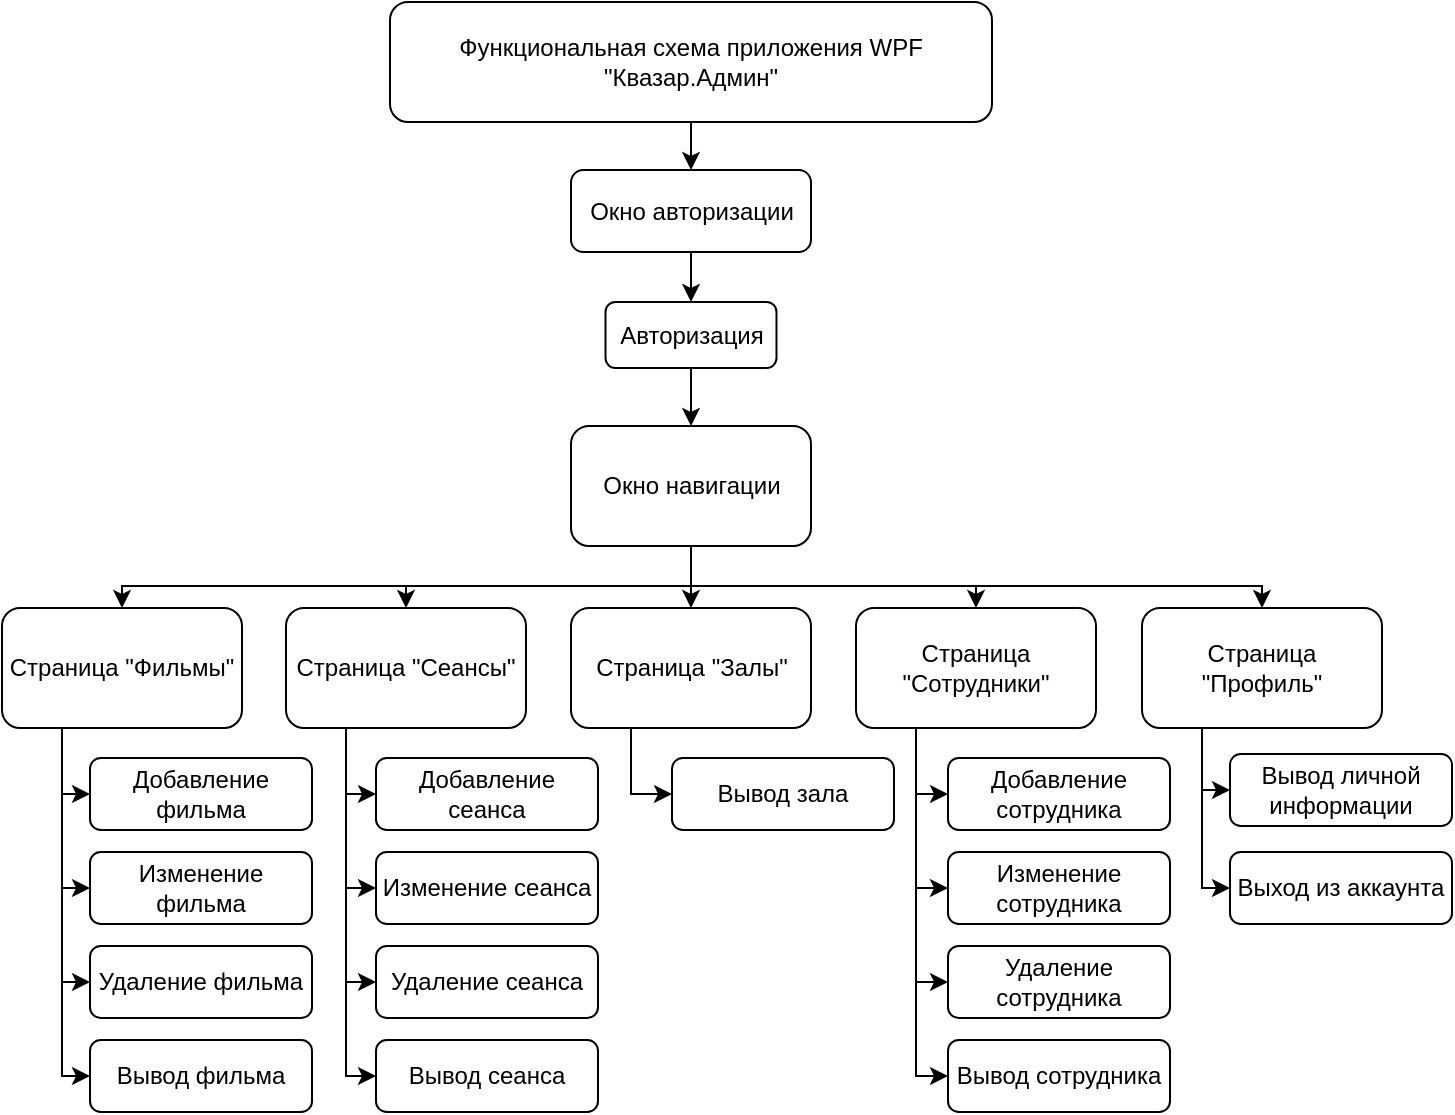 <mxfile version="24.4.4" type="device">
  <diagram name="Страница — 1" id="Oq_OT-j7oiayGBt7ROjn">
    <mxGraphModel dx="1050" dy="654" grid="0" gridSize="10" guides="1" tooltips="1" connect="1" arrows="1" fold="1" page="0" pageScale="1" pageWidth="827" pageHeight="1169" math="0" shadow="0">
      <root>
        <mxCell id="0" />
        <mxCell id="1" parent="0" />
        <mxCell id="HWkib-oj6WVOyAymEHYL-3" style="edgeStyle=orthogonalEdgeStyle;rounded=0;orthogonalLoop=1;jettySize=auto;html=1;exitX=0.5;exitY=1;exitDx=0;exitDy=0;entryX=0.5;entryY=0;entryDx=0;entryDy=0;" edge="1" parent="1" source="HWkib-oj6WVOyAymEHYL-1" target="HWkib-oj6WVOyAymEHYL-2">
          <mxGeometry relative="1" as="geometry" />
        </mxCell>
        <mxCell id="HWkib-oj6WVOyAymEHYL-1" value="Функциональная схема приложения WPF &quot;Квазар.Админ&quot;" style="rounded=1;whiteSpace=wrap;html=1;" vertex="1" parent="1">
          <mxGeometry x="213" y="38" width="301" height="60" as="geometry" />
        </mxCell>
        <mxCell id="HWkib-oj6WVOyAymEHYL-5" style="edgeStyle=orthogonalEdgeStyle;rounded=0;orthogonalLoop=1;jettySize=auto;html=1;exitX=0.5;exitY=1;exitDx=0;exitDy=0;entryX=0.5;entryY=0;entryDx=0;entryDy=0;" edge="1" parent="1" source="HWkib-oj6WVOyAymEHYL-2" target="HWkib-oj6WVOyAymEHYL-4">
          <mxGeometry relative="1" as="geometry" />
        </mxCell>
        <mxCell id="HWkib-oj6WVOyAymEHYL-2" value="Окно авторизации" style="rounded=1;whiteSpace=wrap;html=1;" vertex="1" parent="1">
          <mxGeometry x="303.5" y="122" width="120" height="41" as="geometry" />
        </mxCell>
        <mxCell id="HWkib-oj6WVOyAymEHYL-7" style="edgeStyle=orthogonalEdgeStyle;rounded=0;orthogonalLoop=1;jettySize=auto;html=1;exitX=0.5;exitY=1;exitDx=0;exitDy=0;entryX=0.5;entryY=0;entryDx=0;entryDy=0;" edge="1" parent="1" source="HWkib-oj6WVOyAymEHYL-4" target="HWkib-oj6WVOyAymEHYL-6">
          <mxGeometry relative="1" as="geometry" />
        </mxCell>
        <mxCell id="HWkib-oj6WVOyAymEHYL-4" value="Авторизация" style="rounded=1;whiteSpace=wrap;html=1;" vertex="1" parent="1">
          <mxGeometry x="320.75" y="188" width="85.5" height="33" as="geometry" />
        </mxCell>
        <mxCell id="HWkib-oj6WVOyAymEHYL-18" style="edgeStyle=orthogonalEdgeStyle;rounded=0;orthogonalLoop=1;jettySize=auto;html=1;exitX=0.5;exitY=1;exitDx=0;exitDy=0;" edge="1" parent="1" source="HWkib-oj6WVOyAymEHYL-6" target="HWkib-oj6WVOyAymEHYL-10">
          <mxGeometry relative="1" as="geometry" />
        </mxCell>
        <mxCell id="HWkib-oj6WVOyAymEHYL-19" style="edgeStyle=orthogonalEdgeStyle;rounded=0;orthogonalLoop=1;jettySize=auto;html=1;exitX=0.5;exitY=1;exitDx=0;exitDy=0;" edge="1" parent="1" source="HWkib-oj6WVOyAymEHYL-6" target="HWkib-oj6WVOyAymEHYL-11">
          <mxGeometry relative="1" as="geometry">
            <Array as="points">
              <mxPoint x="364" y="330" />
              <mxPoint x="506" y="330" />
            </Array>
          </mxGeometry>
        </mxCell>
        <mxCell id="HWkib-oj6WVOyAymEHYL-20" style="edgeStyle=orthogonalEdgeStyle;rounded=0;orthogonalLoop=1;jettySize=auto;html=1;exitX=0.5;exitY=1;exitDx=0;exitDy=0;" edge="1" parent="1" source="HWkib-oj6WVOyAymEHYL-6" target="HWkib-oj6WVOyAymEHYL-12">
          <mxGeometry relative="1" as="geometry">
            <Array as="points">
              <mxPoint x="364" y="330" />
              <mxPoint x="649" y="330" />
            </Array>
          </mxGeometry>
        </mxCell>
        <mxCell id="HWkib-oj6WVOyAymEHYL-21" style="edgeStyle=orthogonalEdgeStyle;rounded=0;orthogonalLoop=1;jettySize=auto;html=1;exitX=0.5;exitY=1;exitDx=0;exitDy=0;entryX=0.5;entryY=0;entryDx=0;entryDy=0;" edge="1" parent="1" source="HWkib-oj6WVOyAymEHYL-6" target="HWkib-oj6WVOyAymEHYL-9">
          <mxGeometry relative="1" as="geometry">
            <Array as="points">
              <mxPoint x="364" y="330" />
              <mxPoint x="221" y="330" />
            </Array>
          </mxGeometry>
        </mxCell>
        <mxCell id="HWkib-oj6WVOyAymEHYL-22" style="edgeStyle=orthogonalEdgeStyle;rounded=0;orthogonalLoop=1;jettySize=auto;html=1;exitX=0.5;exitY=1;exitDx=0;exitDy=0;entryX=0.5;entryY=0;entryDx=0;entryDy=0;" edge="1" parent="1" source="HWkib-oj6WVOyAymEHYL-6" target="HWkib-oj6WVOyAymEHYL-8">
          <mxGeometry relative="1" as="geometry">
            <Array as="points">
              <mxPoint x="364" y="330" />
              <mxPoint x="79" y="330" />
            </Array>
          </mxGeometry>
        </mxCell>
        <mxCell id="HWkib-oj6WVOyAymEHYL-6" value="Окно навигации" style="rounded=1;whiteSpace=wrap;html=1;" vertex="1" parent="1">
          <mxGeometry x="303.5" y="250" width="120" height="60" as="geometry" />
        </mxCell>
        <mxCell id="HWkib-oj6WVOyAymEHYL-26" style="edgeStyle=orthogonalEdgeStyle;rounded=0;orthogonalLoop=1;jettySize=auto;html=1;exitX=0.25;exitY=1;exitDx=0;exitDy=0;entryX=0;entryY=0.5;entryDx=0;entryDy=0;" edge="1" parent="1" source="HWkib-oj6WVOyAymEHYL-8" target="HWkib-oj6WVOyAymEHYL-23">
          <mxGeometry relative="1" as="geometry">
            <Array as="points">
              <mxPoint x="49" y="434" />
            </Array>
          </mxGeometry>
        </mxCell>
        <mxCell id="HWkib-oj6WVOyAymEHYL-30" style="edgeStyle=orthogonalEdgeStyle;rounded=0;orthogonalLoop=1;jettySize=auto;html=1;exitX=0.25;exitY=1;exitDx=0;exitDy=0;entryX=0;entryY=0.5;entryDx=0;entryDy=0;" edge="1" parent="1" source="HWkib-oj6WVOyAymEHYL-8" target="HWkib-oj6WVOyAymEHYL-27">
          <mxGeometry relative="1" as="geometry">
            <Array as="points">
              <mxPoint x="49" y="481" />
            </Array>
          </mxGeometry>
        </mxCell>
        <mxCell id="HWkib-oj6WVOyAymEHYL-31" style="edgeStyle=orthogonalEdgeStyle;rounded=0;orthogonalLoop=1;jettySize=auto;html=1;exitX=0.25;exitY=1;exitDx=0;exitDy=0;entryX=0;entryY=0.5;entryDx=0;entryDy=0;" edge="1" parent="1" source="HWkib-oj6WVOyAymEHYL-8" target="HWkib-oj6WVOyAymEHYL-28">
          <mxGeometry relative="1" as="geometry">
            <Array as="points">
              <mxPoint x="49" y="528" />
            </Array>
          </mxGeometry>
        </mxCell>
        <mxCell id="HWkib-oj6WVOyAymEHYL-32" style="edgeStyle=orthogonalEdgeStyle;rounded=0;orthogonalLoop=1;jettySize=auto;html=1;exitX=0.25;exitY=1;exitDx=0;exitDy=0;entryX=0;entryY=0.5;entryDx=0;entryDy=0;" edge="1" parent="1" source="HWkib-oj6WVOyAymEHYL-8" target="HWkib-oj6WVOyAymEHYL-29">
          <mxGeometry relative="1" as="geometry">
            <Array as="points">
              <mxPoint x="49" y="575" />
            </Array>
          </mxGeometry>
        </mxCell>
        <mxCell id="HWkib-oj6WVOyAymEHYL-8" value="Страница &quot;Фильмы&quot;" style="rounded=1;whiteSpace=wrap;html=1;" vertex="1" parent="1">
          <mxGeometry x="19" y="341" width="120" height="60" as="geometry" />
        </mxCell>
        <mxCell id="HWkib-oj6WVOyAymEHYL-40" style="edgeStyle=orthogonalEdgeStyle;rounded=0;orthogonalLoop=1;jettySize=auto;html=1;exitX=0.25;exitY=1;exitDx=0;exitDy=0;entryX=0;entryY=0.5;entryDx=0;entryDy=0;" edge="1" parent="1" source="HWkib-oj6WVOyAymEHYL-9" target="HWkib-oj6WVOyAymEHYL-34">
          <mxGeometry relative="1" as="geometry">
            <Array as="points">
              <mxPoint x="191" y="481" />
            </Array>
          </mxGeometry>
        </mxCell>
        <mxCell id="HWkib-oj6WVOyAymEHYL-41" style="edgeStyle=orthogonalEdgeStyle;rounded=0;orthogonalLoop=1;jettySize=auto;html=1;exitX=0.25;exitY=1;exitDx=0;exitDy=0;entryX=0;entryY=0.5;entryDx=0;entryDy=0;" edge="1" parent="1" source="HWkib-oj6WVOyAymEHYL-9" target="HWkib-oj6WVOyAymEHYL-33">
          <mxGeometry relative="1" as="geometry">
            <Array as="points">
              <mxPoint x="191" y="434" />
            </Array>
          </mxGeometry>
        </mxCell>
        <mxCell id="HWkib-oj6WVOyAymEHYL-42" style="edgeStyle=orthogonalEdgeStyle;rounded=0;orthogonalLoop=1;jettySize=auto;html=1;exitX=0.25;exitY=1;exitDx=0;exitDy=0;entryX=0;entryY=0.5;entryDx=0;entryDy=0;" edge="1" parent="1" source="HWkib-oj6WVOyAymEHYL-9" target="HWkib-oj6WVOyAymEHYL-35">
          <mxGeometry relative="1" as="geometry">
            <Array as="points">
              <mxPoint x="191" y="528" />
            </Array>
          </mxGeometry>
        </mxCell>
        <mxCell id="HWkib-oj6WVOyAymEHYL-43" style="edgeStyle=orthogonalEdgeStyle;rounded=0;orthogonalLoop=1;jettySize=auto;html=1;exitX=0.25;exitY=1;exitDx=0;exitDy=0;entryX=0;entryY=0.5;entryDx=0;entryDy=0;" edge="1" parent="1" source="HWkib-oj6WVOyAymEHYL-9" target="HWkib-oj6WVOyAymEHYL-36">
          <mxGeometry relative="1" as="geometry">
            <Array as="points">
              <mxPoint x="191" y="575" />
            </Array>
          </mxGeometry>
        </mxCell>
        <mxCell id="HWkib-oj6WVOyAymEHYL-9" value="Страница &quot;Сеансы&quot;" style="rounded=1;whiteSpace=wrap;html=1;" vertex="1" parent="1">
          <mxGeometry x="161" y="341" width="120" height="60" as="geometry" />
        </mxCell>
        <mxCell id="HWkib-oj6WVOyAymEHYL-56" style="edgeStyle=orthogonalEdgeStyle;rounded=0;orthogonalLoop=1;jettySize=auto;html=1;exitX=0.25;exitY=1;exitDx=0;exitDy=0;entryX=0;entryY=0.5;entryDx=0;entryDy=0;" edge="1" parent="1" source="HWkib-oj6WVOyAymEHYL-10" target="HWkib-oj6WVOyAymEHYL-52">
          <mxGeometry relative="1" as="geometry">
            <Array as="points">
              <mxPoint x="334" y="434" />
            </Array>
          </mxGeometry>
        </mxCell>
        <mxCell id="HWkib-oj6WVOyAymEHYL-10" value="Страница &quot;Залы&quot;" style="rounded=1;whiteSpace=wrap;html=1;" vertex="1" parent="1">
          <mxGeometry x="303.5" y="341" width="120" height="60" as="geometry" />
        </mxCell>
        <mxCell id="HWkib-oj6WVOyAymEHYL-48" style="edgeStyle=orthogonalEdgeStyle;rounded=0;orthogonalLoop=1;jettySize=auto;html=1;exitX=0.25;exitY=1;exitDx=0;exitDy=0;entryX=0;entryY=0.5;entryDx=0;entryDy=0;" edge="1" parent="1" source="HWkib-oj6WVOyAymEHYL-11" target="HWkib-oj6WVOyAymEHYL-45">
          <mxGeometry relative="1" as="geometry">
            <Array as="points">
              <mxPoint x="476" y="481" />
            </Array>
          </mxGeometry>
        </mxCell>
        <mxCell id="HWkib-oj6WVOyAymEHYL-49" style="edgeStyle=orthogonalEdgeStyle;rounded=0;orthogonalLoop=1;jettySize=auto;html=1;exitX=0.25;exitY=1;exitDx=0;exitDy=0;entryX=0;entryY=0.5;entryDx=0;entryDy=0;" edge="1" parent="1" source="HWkib-oj6WVOyAymEHYL-11" target="HWkib-oj6WVOyAymEHYL-44">
          <mxGeometry relative="1" as="geometry">
            <Array as="points">
              <mxPoint x="476" y="434" />
            </Array>
          </mxGeometry>
        </mxCell>
        <mxCell id="HWkib-oj6WVOyAymEHYL-50" style="edgeStyle=orthogonalEdgeStyle;rounded=0;orthogonalLoop=1;jettySize=auto;html=1;exitX=0.25;exitY=1;exitDx=0;exitDy=0;entryX=0;entryY=0.5;entryDx=0;entryDy=0;" edge="1" parent="1" source="HWkib-oj6WVOyAymEHYL-11" target="HWkib-oj6WVOyAymEHYL-46">
          <mxGeometry relative="1" as="geometry">
            <Array as="points">
              <mxPoint x="476" y="528" />
            </Array>
          </mxGeometry>
        </mxCell>
        <mxCell id="HWkib-oj6WVOyAymEHYL-51" style="edgeStyle=orthogonalEdgeStyle;rounded=0;orthogonalLoop=1;jettySize=auto;html=1;exitX=0.25;exitY=1;exitDx=0;exitDy=0;entryX=0;entryY=0.5;entryDx=0;entryDy=0;" edge="1" parent="1" source="HWkib-oj6WVOyAymEHYL-11" target="HWkib-oj6WVOyAymEHYL-47">
          <mxGeometry relative="1" as="geometry">
            <Array as="points">
              <mxPoint x="476" y="575" />
            </Array>
          </mxGeometry>
        </mxCell>
        <mxCell id="HWkib-oj6WVOyAymEHYL-11" value="Страница &quot;Сотрудники&quot;" style="rounded=1;whiteSpace=wrap;html=1;" vertex="1" parent="1">
          <mxGeometry x="446" y="341" width="120" height="60" as="geometry" />
        </mxCell>
        <mxCell id="HWkib-oj6WVOyAymEHYL-16" style="edgeStyle=orthogonalEdgeStyle;rounded=0;orthogonalLoop=1;jettySize=auto;html=1;exitX=0.25;exitY=1;exitDx=0;exitDy=0;entryX=0;entryY=0.5;entryDx=0;entryDy=0;" edge="1" parent="1" source="HWkib-oj6WVOyAymEHYL-12" target="HWkib-oj6WVOyAymEHYL-15">
          <mxGeometry relative="1" as="geometry">
            <Array as="points">
              <mxPoint x="619" y="481" />
            </Array>
          </mxGeometry>
        </mxCell>
        <mxCell id="HWkib-oj6WVOyAymEHYL-17" style="edgeStyle=orthogonalEdgeStyle;rounded=0;orthogonalLoop=1;jettySize=auto;html=1;exitX=0.25;exitY=1;exitDx=0;exitDy=0;entryX=0;entryY=0.5;entryDx=0;entryDy=0;" edge="1" parent="1" source="HWkib-oj6WVOyAymEHYL-12" target="HWkib-oj6WVOyAymEHYL-13">
          <mxGeometry relative="1" as="geometry">
            <Array as="points">
              <mxPoint x="619" y="432" />
            </Array>
          </mxGeometry>
        </mxCell>
        <mxCell id="HWkib-oj6WVOyAymEHYL-12" value="Страница &quot;Профиль&quot;" style="rounded=1;whiteSpace=wrap;html=1;" vertex="1" parent="1">
          <mxGeometry x="589" y="341" width="120" height="60" as="geometry" />
        </mxCell>
        <mxCell id="HWkib-oj6WVOyAymEHYL-13" value="Вывод личной информации" style="rounded=1;whiteSpace=wrap;html=1;" vertex="1" parent="1">
          <mxGeometry x="633" y="414" width="111" height="36" as="geometry" />
        </mxCell>
        <mxCell id="HWkib-oj6WVOyAymEHYL-15" value="Выход из аккаунта" style="rounded=1;whiteSpace=wrap;html=1;" vertex="1" parent="1">
          <mxGeometry x="633" y="463" width="111" height="36" as="geometry" />
        </mxCell>
        <mxCell id="HWkib-oj6WVOyAymEHYL-23" value="Добавление фильма" style="rounded=1;whiteSpace=wrap;html=1;" vertex="1" parent="1">
          <mxGeometry x="63" y="416" width="111" height="36" as="geometry" />
        </mxCell>
        <mxCell id="HWkib-oj6WVOyAymEHYL-27" value="Изменение фильма" style="rounded=1;whiteSpace=wrap;html=1;" vertex="1" parent="1">
          <mxGeometry x="63" y="463" width="111" height="36" as="geometry" />
        </mxCell>
        <mxCell id="HWkib-oj6WVOyAymEHYL-28" value="Удаление фильма" style="rounded=1;whiteSpace=wrap;html=1;" vertex="1" parent="1">
          <mxGeometry x="63" y="510" width="111" height="36" as="geometry" />
        </mxCell>
        <mxCell id="HWkib-oj6WVOyAymEHYL-29" value="Вывод фильма" style="rounded=1;whiteSpace=wrap;html=1;" vertex="1" parent="1">
          <mxGeometry x="63" y="557" width="111" height="36" as="geometry" />
        </mxCell>
        <mxCell id="HWkib-oj6WVOyAymEHYL-33" value="Добавление сеанса" style="rounded=1;whiteSpace=wrap;html=1;" vertex="1" parent="1">
          <mxGeometry x="206" y="416" width="111" height="36" as="geometry" />
        </mxCell>
        <mxCell id="HWkib-oj6WVOyAymEHYL-34" value="Изменение сеанса" style="rounded=1;whiteSpace=wrap;html=1;" vertex="1" parent="1">
          <mxGeometry x="206" y="463" width="111" height="36" as="geometry" />
        </mxCell>
        <mxCell id="HWkib-oj6WVOyAymEHYL-35" value="Удаление сеанса" style="rounded=1;whiteSpace=wrap;html=1;" vertex="1" parent="1">
          <mxGeometry x="206" y="510" width="111" height="36" as="geometry" />
        </mxCell>
        <mxCell id="HWkib-oj6WVOyAymEHYL-36" value="Вывод сеанса" style="rounded=1;whiteSpace=wrap;html=1;" vertex="1" parent="1">
          <mxGeometry x="206" y="557" width="111" height="36" as="geometry" />
        </mxCell>
        <mxCell id="HWkib-oj6WVOyAymEHYL-44" value="Добавление сотрудника" style="rounded=1;whiteSpace=wrap;html=1;" vertex="1" parent="1">
          <mxGeometry x="492" y="416" width="111" height="36" as="geometry" />
        </mxCell>
        <mxCell id="HWkib-oj6WVOyAymEHYL-45" value="Изменение сотрудника" style="rounded=1;whiteSpace=wrap;html=1;" vertex="1" parent="1">
          <mxGeometry x="492" y="463" width="111" height="36" as="geometry" />
        </mxCell>
        <mxCell id="HWkib-oj6WVOyAymEHYL-46" value="Удаление сотрудника" style="rounded=1;whiteSpace=wrap;html=1;" vertex="1" parent="1">
          <mxGeometry x="492" y="510" width="111" height="36" as="geometry" />
        </mxCell>
        <mxCell id="HWkib-oj6WVOyAymEHYL-47" value="Вывод сотрудника" style="rounded=1;whiteSpace=wrap;html=1;" vertex="1" parent="1">
          <mxGeometry x="492" y="557" width="111" height="36" as="geometry" />
        </mxCell>
        <mxCell id="HWkib-oj6WVOyAymEHYL-52" value="Вывод зала" style="rounded=1;whiteSpace=wrap;html=1;" vertex="1" parent="1">
          <mxGeometry x="354" y="416" width="111" height="36" as="geometry" />
        </mxCell>
      </root>
    </mxGraphModel>
  </diagram>
</mxfile>
